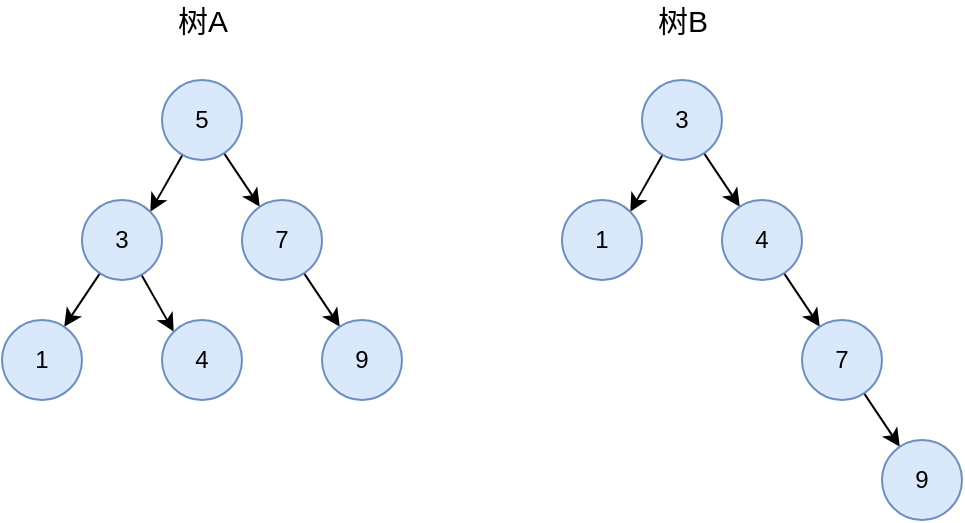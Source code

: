 <mxfile version="19.0.0" type="github">
  <diagram id="R_80vvvkc3iU0kmPE42c" name="Page-1">
    <mxGraphModel dx="1038" dy="547" grid="1" gridSize="10" guides="1" tooltips="1" connect="1" arrows="1" fold="1" page="1" pageScale="1" pageWidth="1000" pageHeight="1000" math="0" shadow="0">
      <root>
        <mxCell id="0" />
        <mxCell id="1" parent="0" />
        <mxCell id="Pf0RHAEw8RVajDY7MxNQ-4" style="rounded=0;orthogonalLoop=1;jettySize=auto;html=1;entryX=1;entryY=0;entryDx=0;entryDy=0;" edge="1" parent="1" source="Pf0RHAEw8RVajDY7MxNQ-1" target="Pf0RHAEw8RVajDY7MxNQ-2">
          <mxGeometry relative="1" as="geometry" />
        </mxCell>
        <mxCell id="Pf0RHAEw8RVajDY7MxNQ-5" style="edgeStyle=none;rounded=0;orthogonalLoop=1;jettySize=auto;html=1;" edge="1" parent="1" source="Pf0RHAEw8RVajDY7MxNQ-1" target="Pf0RHAEw8RVajDY7MxNQ-3">
          <mxGeometry relative="1" as="geometry" />
        </mxCell>
        <mxCell id="Pf0RHAEw8RVajDY7MxNQ-1" value="5" style="ellipse;whiteSpace=wrap;html=1;aspect=fixed;fillColor=#dae8fc;strokeColor=#6c8ebf;" vertex="1" parent="1">
          <mxGeometry x="240" y="120" width="40" height="40" as="geometry" />
        </mxCell>
        <mxCell id="Pf0RHAEw8RVajDY7MxNQ-9" style="edgeStyle=none;rounded=0;orthogonalLoop=1;jettySize=auto;html=1;" edge="1" parent="1" source="Pf0RHAEw8RVajDY7MxNQ-2" target="Pf0RHAEw8RVajDY7MxNQ-6">
          <mxGeometry relative="1" as="geometry" />
        </mxCell>
        <mxCell id="Pf0RHAEw8RVajDY7MxNQ-10" style="edgeStyle=none;rounded=0;orthogonalLoop=1;jettySize=auto;html=1;entryX=0;entryY=0;entryDx=0;entryDy=0;" edge="1" parent="1" source="Pf0RHAEw8RVajDY7MxNQ-2" target="Pf0RHAEw8RVajDY7MxNQ-7">
          <mxGeometry relative="1" as="geometry" />
        </mxCell>
        <mxCell id="Pf0RHAEw8RVajDY7MxNQ-2" value="3" style="ellipse;whiteSpace=wrap;html=1;aspect=fixed;fillColor=#dae8fc;strokeColor=#6c8ebf;" vertex="1" parent="1">
          <mxGeometry x="200" y="180" width="40" height="40" as="geometry" />
        </mxCell>
        <mxCell id="Pf0RHAEw8RVajDY7MxNQ-11" style="edgeStyle=none;rounded=0;orthogonalLoop=1;jettySize=auto;html=1;" edge="1" parent="1" source="Pf0RHAEw8RVajDY7MxNQ-3" target="Pf0RHAEw8RVajDY7MxNQ-8">
          <mxGeometry relative="1" as="geometry" />
        </mxCell>
        <mxCell id="Pf0RHAEw8RVajDY7MxNQ-3" value="7" style="ellipse;whiteSpace=wrap;html=1;aspect=fixed;fillColor=#dae8fc;strokeColor=#6c8ebf;" vertex="1" parent="1">
          <mxGeometry x="280" y="180" width="40" height="40" as="geometry" />
        </mxCell>
        <mxCell id="Pf0RHAEw8RVajDY7MxNQ-6" value="1" style="ellipse;whiteSpace=wrap;html=1;aspect=fixed;fillColor=#dae8fc;strokeColor=#6c8ebf;" vertex="1" parent="1">
          <mxGeometry x="160" y="240" width="40" height="40" as="geometry" />
        </mxCell>
        <mxCell id="Pf0RHAEw8RVajDY7MxNQ-7" value="4" style="ellipse;whiteSpace=wrap;html=1;aspect=fixed;fillColor=#dae8fc;strokeColor=#6c8ebf;" vertex="1" parent="1">
          <mxGeometry x="240" y="240" width="40" height="40" as="geometry" />
        </mxCell>
        <mxCell id="Pf0RHAEw8RVajDY7MxNQ-8" value="9" style="ellipse;whiteSpace=wrap;html=1;aspect=fixed;fillColor=#dae8fc;strokeColor=#6c8ebf;" vertex="1" parent="1">
          <mxGeometry x="320" y="240" width="40" height="40" as="geometry" />
        </mxCell>
        <mxCell id="Pf0RHAEw8RVajDY7MxNQ-12" style="rounded=0;orthogonalLoop=1;jettySize=auto;html=1;entryX=1;entryY=0;entryDx=0;entryDy=0;" edge="1" parent="1" source="Pf0RHAEw8RVajDY7MxNQ-14" target="Pf0RHAEw8RVajDY7MxNQ-17">
          <mxGeometry relative="1" as="geometry" />
        </mxCell>
        <mxCell id="Pf0RHAEw8RVajDY7MxNQ-13" style="edgeStyle=none;rounded=0;orthogonalLoop=1;jettySize=auto;html=1;" edge="1" parent="1" source="Pf0RHAEw8RVajDY7MxNQ-14" target="Pf0RHAEw8RVajDY7MxNQ-19">
          <mxGeometry relative="1" as="geometry" />
        </mxCell>
        <mxCell id="Pf0RHAEw8RVajDY7MxNQ-14" value="3" style="ellipse;whiteSpace=wrap;html=1;aspect=fixed;fillColor=#dae8fc;strokeColor=#6c8ebf;" vertex="1" parent="1">
          <mxGeometry x="480" y="120" width="40" height="40" as="geometry" />
        </mxCell>
        <mxCell id="Pf0RHAEw8RVajDY7MxNQ-17" value="1" style="ellipse;whiteSpace=wrap;html=1;aspect=fixed;fillColor=#dae8fc;strokeColor=#6c8ebf;" vertex="1" parent="1">
          <mxGeometry x="440" y="180" width="40" height="40" as="geometry" />
        </mxCell>
        <mxCell id="Pf0RHAEw8RVajDY7MxNQ-18" style="edgeStyle=none;rounded=0;orthogonalLoop=1;jettySize=auto;html=1;" edge="1" parent="1" source="Pf0RHAEw8RVajDY7MxNQ-19" target="Pf0RHAEw8RVajDY7MxNQ-22">
          <mxGeometry relative="1" as="geometry" />
        </mxCell>
        <mxCell id="Pf0RHAEw8RVajDY7MxNQ-19" value="4" style="ellipse;whiteSpace=wrap;html=1;aspect=fixed;fillColor=#dae8fc;strokeColor=#6c8ebf;" vertex="1" parent="1">
          <mxGeometry x="520" y="180" width="40" height="40" as="geometry" />
        </mxCell>
        <mxCell id="Pf0RHAEw8RVajDY7MxNQ-24" style="edgeStyle=none;rounded=0;orthogonalLoop=1;jettySize=auto;html=1;" edge="1" parent="1" source="Pf0RHAEw8RVajDY7MxNQ-22" target="Pf0RHAEw8RVajDY7MxNQ-23">
          <mxGeometry relative="1" as="geometry" />
        </mxCell>
        <mxCell id="Pf0RHAEw8RVajDY7MxNQ-22" value="7" style="ellipse;whiteSpace=wrap;html=1;aspect=fixed;fillColor=#dae8fc;strokeColor=#6c8ebf;" vertex="1" parent="1">
          <mxGeometry x="560" y="240" width="40" height="40" as="geometry" />
        </mxCell>
        <mxCell id="Pf0RHAEw8RVajDY7MxNQ-23" value="9" style="ellipse;whiteSpace=wrap;html=1;aspect=fixed;fillColor=#dae8fc;strokeColor=#6c8ebf;" vertex="1" parent="1">
          <mxGeometry x="600" y="300" width="40" height="40" as="geometry" />
        </mxCell>
        <mxCell id="Pf0RHAEw8RVajDY7MxNQ-25" value="树A" style="text;html=1;align=center;verticalAlign=middle;resizable=0;points=[];autosize=1;strokeColor=none;fillColor=none;fontSize=15;" vertex="1" parent="1">
          <mxGeometry x="240" y="80" width="40" height="20" as="geometry" />
        </mxCell>
        <mxCell id="Pf0RHAEw8RVajDY7MxNQ-26" value="树B" style="text;html=1;align=center;verticalAlign=middle;resizable=0;points=[];autosize=1;strokeColor=none;fillColor=none;fontSize=15;" vertex="1" parent="1">
          <mxGeometry x="480" y="80" width="40" height="20" as="geometry" />
        </mxCell>
      </root>
    </mxGraphModel>
  </diagram>
</mxfile>

